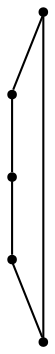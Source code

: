 graph {
  node [shape=point,comment="{\"directed\":false,\"doi\":\"10.1007/3-540-36151-0_9\",\"figure\":\"3 (1)\"}"]

  v0 [pos="708.708381652832,487.7666791280111"]
  v1 [pos="619.9583053588867,547.016684214274"]
  v2 [pos="674.2083231608074,384.26668643951416"]
  v3 [pos="531.3333511352539,487.7666791280111"]
  v4 [pos="565.833346048991,384.26668643951416"]

  v0 -- v1 [id="-1",pos="708.708381652832,487.7666791280111 619.9583053588867,547.016684214274 619.9583053588867,547.016684214274 619.9583053588867,547.016684214274"]
  v3 -- v4 [id="-2",pos="531.3333511352539,487.7666791280111 565.833346048991,384.26668643951416 565.833346048991,384.26668643951416 565.833346048991,384.26668643951416"]
  v4 -- v2 [id="-3",pos="565.833346048991,384.26668643951416 674.2083231608074,384.26668643951416 674.2083231608074,384.26668643951416 674.2083231608074,384.26668643951416"]
  v1 -- v3 [id="-4",pos="619.9583053588867,547.016684214274 531.3333511352539,487.7666791280111 531.3333511352539,487.7666791280111 531.3333511352539,487.7666791280111"]
  v2 -- v0 [id="-5",pos="674.2083231608074,384.26668643951416 708.708381652832,487.7666791280111 708.708381652832,487.7666791280111 708.708381652832,487.7666791280111"]
}